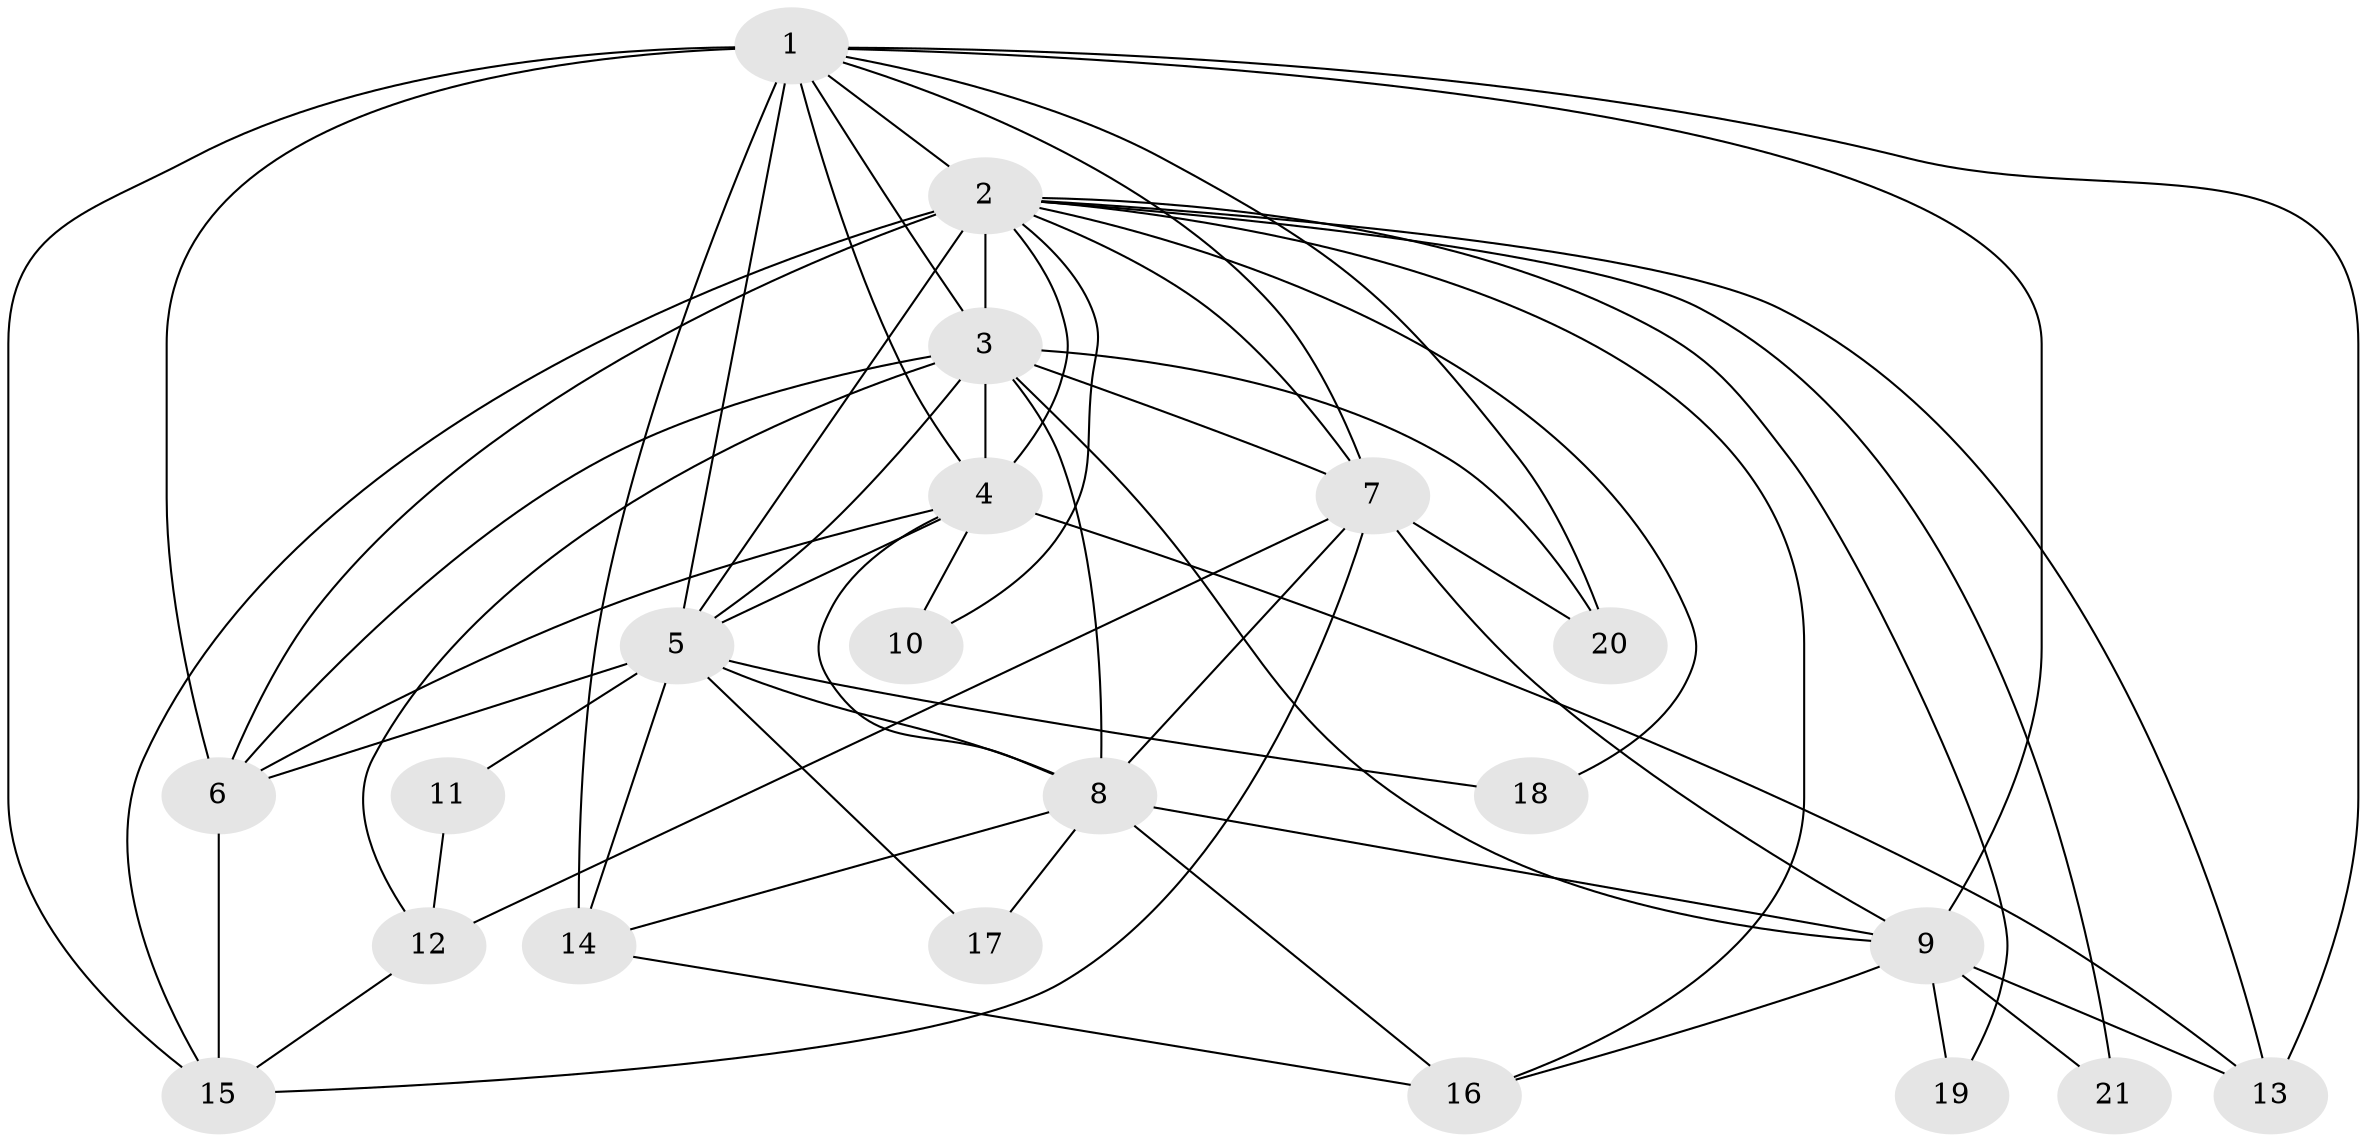 // original degree distribution, {19: 0.029850746268656716, 18: 0.029850746268656716, 11: 0.014925373134328358, 20: 0.014925373134328358, 23: 0.014925373134328358, 16: 0.014925373134328358, 15: 0.014925373134328358, 13: 0.014925373134328358, 2: 0.5522388059701493, 3: 0.1791044776119403, 5: 0.029850746268656716, 6: 0.014925373134328358, 4: 0.07462686567164178}
// Generated by graph-tools (version 1.1) at 2025/49/03/04/25 22:49:32]
// undirected, 21 vertices, 59 edges
graph export_dot {
  node [color=gray90,style=filled];
  1;
  2;
  3;
  4;
  5;
  6;
  7;
  8;
  9;
  10;
  11;
  12;
  13;
  14;
  15;
  16;
  17;
  18;
  19;
  20;
  21;
  1 -- 2 [weight=4.0];
  1 -- 3 [weight=4.0];
  1 -- 4 [weight=4.0];
  1 -- 5 [weight=5.0];
  1 -- 6 [weight=3.0];
  1 -- 7 [weight=1.0];
  1 -- 9 [weight=6.0];
  1 -- 13 [weight=1.0];
  1 -- 14 [weight=4.0];
  1 -- 15 [weight=3.0];
  1 -- 20 [weight=1.0];
  2 -- 3 [weight=4.0];
  2 -- 4 [weight=4.0];
  2 -- 5 [weight=2.0];
  2 -- 6 [weight=2.0];
  2 -- 7 [weight=1.0];
  2 -- 10 [weight=2.0];
  2 -- 13 [weight=1.0];
  2 -- 15 [weight=1.0];
  2 -- 16 [weight=1.0];
  2 -- 18 [weight=1.0];
  2 -- 19 [weight=1.0];
  2 -- 21 [weight=1.0];
  3 -- 4 [weight=4.0];
  3 -- 5 [weight=3.0];
  3 -- 6 [weight=2.0];
  3 -- 7 [weight=5.0];
  3 -- 8 [weight=8.0];
  3 -- 9 [weight=1.0];
  3 -- 12 [weight=1.0];
  3 -- 20 [weight=1.0];
  4 -- 5 [weight=8.0];
  4 -- 6 [weight=2.0];
  4 -- 8 [weight=1.0];
  4 -- 10 [weight=1.0];
  4 -- 13 [weight=1.0];
  5 -- 6 [weight=2.0];
  5 -- 8 [weight=2.0];
  5 -- 11 [weight=2.0];
  5 -- 14 [weight=1.0];
  5 -- 17 [weight=2.0];
  5 -- 18 [weight=1.0];
  6 -- 15 [weight=7.0];
  7 -- 8 [weight=3.0];
  7 -- 9 [weight=2.0];
  7 -- 12 [weight=1.0];
  7 -- 15 [weight=1.0];
  7 -- 20 [weight=1.0];
  8 -- 9 [weight=1.0];
  8 -- 14 [weight=1.0];
  8 -- 16 [weight=1.0];
  8 -- 17 [weight=1.0];
  9 -- 13 [weight=1.0];
  9 -- 16 [weight=1.0];
  9 -- 19 [weight=1.0];
  9 -- 21 [weight=1.0];
  11 -- 12 [weight=2.0];
  12 -- 15 [weight=1.0];
  14 -- 16 [weight=1.0];
}
